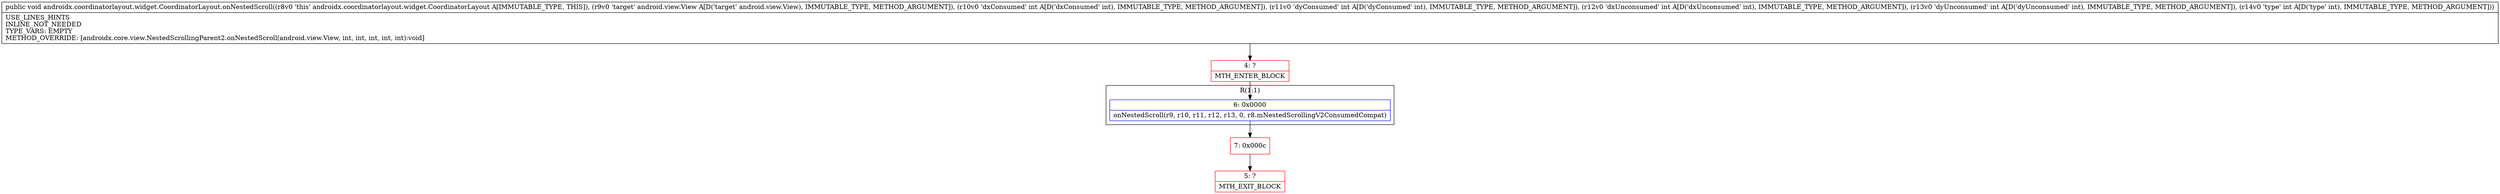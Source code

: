 digraph "CFG forandroidx.coordinatorlayout.widget.CoordinatorLayout.onNestedScroll(Landroid\/view\/View;IIIII)V" {
subgraph cluster_Region_1283275387 {
label = "R(1:1)";
node [shape=record,color=blue];
Node_6 [shape=record,label="{6\:\ 0x0000|onNestedScroll(r9, r10, r11, r12, r13, 0, r8.mNestedScrollingV2ConsumedCompat)\l}"];
}
Node_4 [shape=record,color=red,label="{4\:\ ?|MTH_ENTER_BLOCK\l}"];
Node_7 [shape=record,color=red,label="{7\:\ 0x000c}"];
Node_5 [shape=record,color=red,label="{5\:\ ?|MTH_EXIT_BLOCK\l}"];
MethodNode[shape=record,label="{public void androidx.coordinatorlayout.widget.CoordinatorLayout.onNestedScroll((r8v0 'this' androidx.coordinatorlayout.widget.CoordinatorLayout A[IMMUTABLE_TYPE, THIS]), (r9v0 'target' android.view.View A[D('target' android.view.View), IMMUTABLE_TYPE, METHOD_ARGUMENT]), (r10v0 'dxConsumed' int A[D('dxConsumed' int), IMMUTABLE_TYPE, METHOD_ARGUMENT]), (r11v0 'dyConsumed' int A[D('dyConsumed' int), IMMUTABLE_TYPE, METHOD_ARGUMENT]), (r12v0 'dxUnconsumed' int A[D('dxUnconsumed' int), IMMUTABLE_TYPE, METHOD_ARGUMENT]), (r13v0 'dyUnconsumed' int A[D('dyUnconsumed' int), IMMUTABLE_TYPE, METHOD_ARGUMENT]), (r14v0 'type' int A[D('type' int), IMMUTABLE_TYPE, METHOD_ARGUMENT]))  | USE_LINES_HINTS\lINLINE_NOT_NEEDED\lTYPE_VARS: EMPTY\lMETHOD_OVERRIDE: [androidx.core.view.NestedScrollingParent2.onNestedScroll(android.view.View, int, int, int, int, int):void]\l}"];
MethodNode -> Node_4;Node_6 -> Node_7;
Node_4 -> Node_6;
Node_7 -> Node_5;
}

